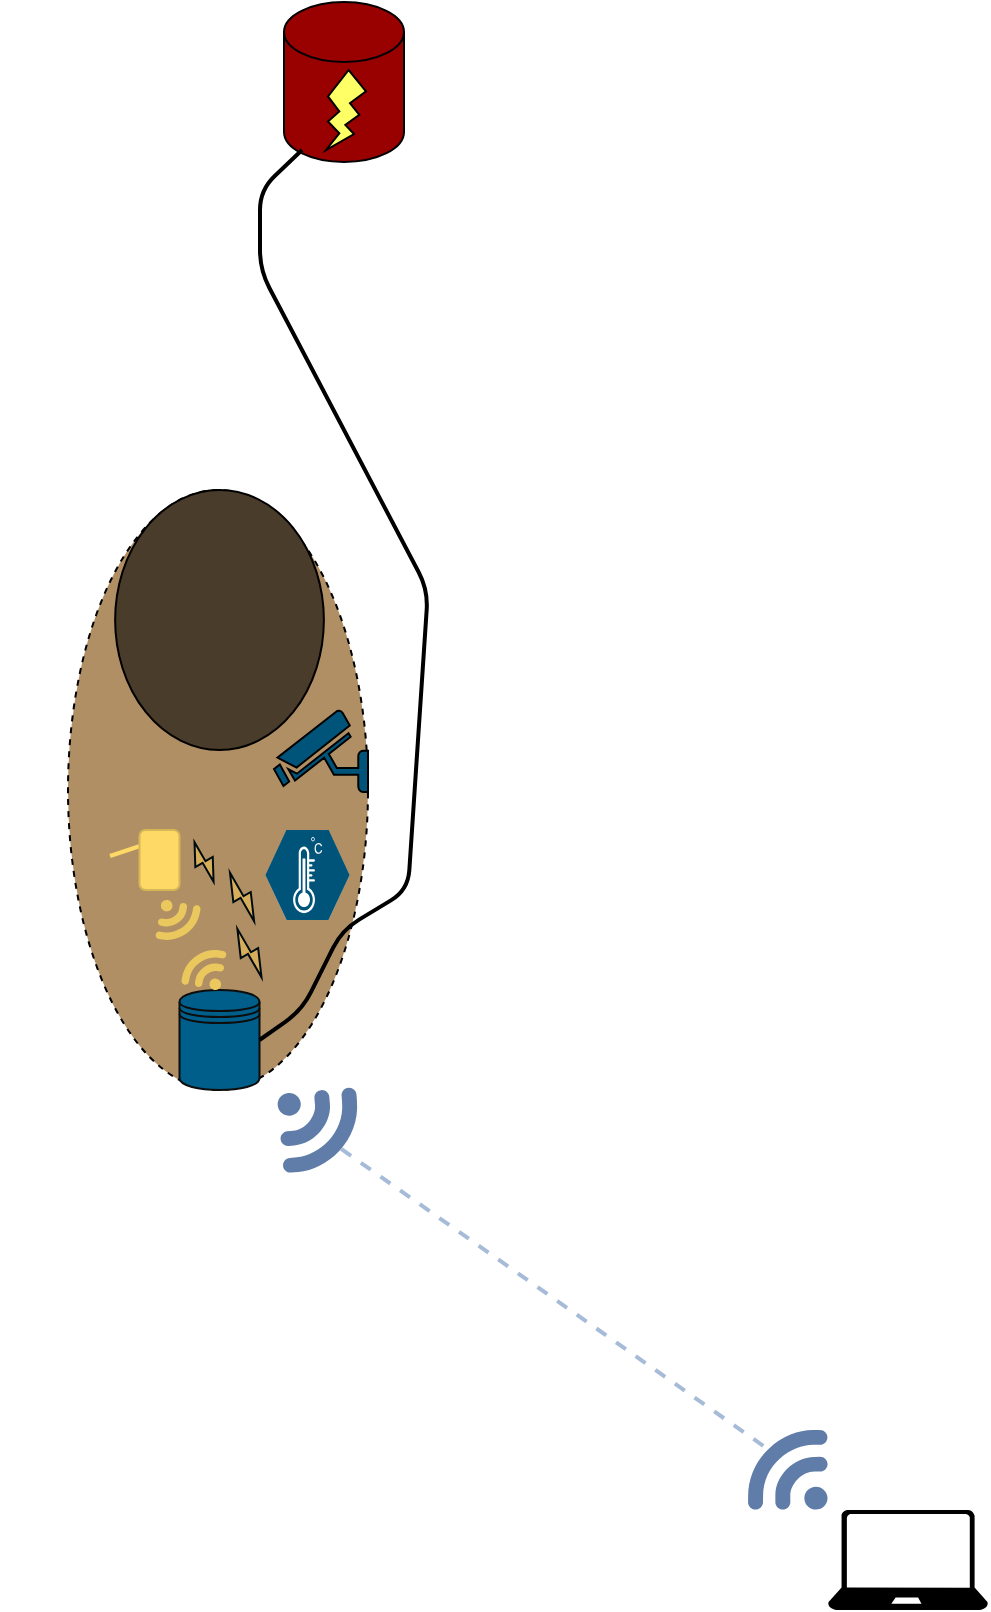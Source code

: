 <mxfile version="15.4.0" type="device"><diagram id="xRCG7YhJR6OvEbT1JSHA" name="Page-1"><mxGraphModel dx="2554" dy="2088" grid="1" gridSize="10" guides="1" tooltips="1" connect="1" arrows="1" fold="1" page="1" pageScale="1" pageWidth="850" pageHeight="1100" math="0" shadow="0"><root><mxCell id="0"/><mxCell id="1" parent="0"/><mxCell id="czk4y8vHE9rwHhRwFxrm-13" value="" style="shape=cylinder3;whiteSpace=wrap;html=1;boundedLbl=1;backgroundOutline=1;size=15;fillColor=#990000;" parent="1" vertex="1"><mxGeometry x="-312" y="-74" width="60" height="80" as="geometry"/></mxCell><mxCell id="czk4y8vHE9rwHhRwFxrm-9" value="" style="ellipse;whiteSpace=wrap;html=1;direction=south;rotation=0;dashed=1;fillColor=#B08F65;perimeterSpacing=2;" parent="1" vertex="1"><mxGeometry x="-420" y="170" width="150" height="300" as="geometry"/></mxCell><mxCell id="czk4y8vHE9rwHhRwFxrm-14" value="" style="verticalLabelPosition=bottom;verticalAlign=top;html=1;shape=mxgraph.basic.flash;fillColor=#FFFF66;" parent="1" vertex="1"><mxGeometry x="-291" y="-40" width="20" height="40" as="geometry"/></mxCell><mxCell id="czk4y8vHE9rwHhRwFxrm-18" value="" style="shape=datastore;whiteSpace=wrap;html=1;strokeColor=#0D0D0D;fillColor=#005F8A;" parent="1" vertex="1"><mxGeometry x="-364.25" y="420" width="40" height="50" as="geometry"/></mxCell><mxCell id="czk4y8vHE9rwHhRwFxrm-23" value="" style="ellipse;whiteSpace=wrap;html=1;fillColor=#4A3C2A;" parent="1" vertex="1"><mxGeometry x="-396.43" y="170" width="104.37" height="130" as="geometry"/></mxCell><mxCell id="czk4y8vHE9rwHhRwFxrm-28" value="" style="endArrow=none;html=1;fillColor=#005073;exitX=1;exitY=0.5;exitDx=0;exitDy=0;strokeWidth=2;" parent="1" source="czk4y8vHE9rwHhRwFxrm-18" edge="1"><mxGeometry width="50" height="50" relative="1" as="geometry"><mxPoint x="-270" y="230" as="sourcePoint"/><mxPoint x="-303" as="targetPoint"/><Array as="points"><mxPoint x="-303" y="430"/><mxPoint x="-283" y="390"/><mxPoint x="-250" y="370"/><mxPoint x="-240" y="220"/><mxPoint x="-324" y="60"/><mxPoint x="-324" y="20"/></Array></mxGeometry></mxCell><mxCell id="czk4y8vHE9rwHhRwFxrm-29" value="" style="shape=image;verticalLabelPosition=bottom;labelBackgroundColor=#ffffff;verticalAlign=top;aspect=fixed;imageAspect=0;image=https://media.discordapp.net/attachments/813797065654140941/838245597747871744/woodpecker.png;flipH=1;rotation=356;" parent="1" vertex="1"><mxGeometry x="-450" y="307" width="114" height="114" as="geometry"/></mxCell><mxCell id="czk4y8vHE9rwHhRwFxrm-35" value="" style="points=[[0.005,0.09,0],[0.08,0,0],[0.76,0.25,0],[1,0.92,0],[0.91,0.995,0],[0.57,0.995,0],[0.045,0.955,0],[0.005,0.43,0]];verticalLabelPosition=bottom;html=1;verticalAlign=top;aspect=fixed;align=center;pointerEvents=1;shape=mxgraph.cisco19.3g_4g_indicator;strokeColor=none;rotation=100;fillColor=#EBC85E;" parent="1" vertex="1"><mxGeometry x="-375" y="376" width="20" height="20" as="geometry"/></mxCell><mxCell id="czk4y8vHE9rwHhRwFxrm-36" value="" style="endArrow=none;html=1;fillColor=#005073;strokeColor=#FFD966;strokeWidth=2;" parent="1" edge="1"><mxGeometry width="50" height="50" relative="1" as="geometry"><mxPoint x="-369" y="343" as="sourcePoint"/><mxPoint x="-399" y="353" as="targetPoint"/></mxGeometry></mxCell><mxCell id="czk4y8vHE9rwHhRwFxrm-37" value="" style="rounded=1;whiteSpace=wrap;html=1;strokeColor=#d6b656;fillColor=#FFD966;" parent="1" vertex="1"><mxGeometry x="-384.25" y="340" width="20" height="30" as="geometry"/></mxCell><mxCell id="czk4y8vHE9rwHhRwFxrm-39" value="" style="points=[[0.005,0.09,0],[0.08,0,0],[0.76,0.25,0],[1,0.92,0],[0.91,0.995,0],[0.57,0.995,0],[0.045,0.955,0],[0.005,0.43,0]];verticalLabelPosition=bottom;html=1;verticalAlign=top;aspect=fixed;align=center;pointerEvents=1;shape=mxgraph.cisco19.3g_4g_indicator;strokeColor=none;rotation=-80;fillColor=#EBC85E;" parent="1" vertex="1"><mxGeometry x="-362" y="399" width="20" height="20" as="geometry"/></mxCell><mxCell id="czk4y8vHE9rwHhRwFxrm-41" value="" style="html=1;verticalLabelPosition=bottom;align=center;labelBackgroundColor=#ffffff;verticalAlign=top;strokeWidth=1;shadow=0;dashed=0;shape=mxgraph.ios7.icons.flash;gradientColor=none;strokeColor=#000B0F;fillColor=#D6AD5A;rotation=-30;" parent="1" vertex="1"><mxGeometry x="-357" y="345.01" width="10.05" height="21.97" as="geometry"/></mxCell><mxCell id="czk4y8vHE9rwHhRwFxrm-45" value="" style="html=1;verticalLabelPosition=bottom;align=center;labelBackgroundColor=#ffffff;verticalAlign=top;strokeWidth=1;shadow=0;dashed=0;shape=mxgraph.ios7.icons.flash;gradientColor=none;strokeColor=#000B0F;fillColor=#D6AD5A;rotation=-30;" parent="1" vertex="1"><mxGeometry x="-338" y="360" width="10.05" height="27.03" as="geometry"/></mxCell><mxCell id="czk4y8vHE9rwHhRwFxrm-46" value="" style="html=1;verticalLabelPosition=bottom;align=center;labelBackgroundColor=#ffffff;verticalAlign=top;strokeWidth=1;shadow=0;dashed=0;shape=mxgraph.ios7.icons.flash;gradientColor=none;strokeColor=#000B0F;fillColor=#D6AD5A;rotation=-30;" parent="1" vertex="1"><mxGeometry x="-334.3" y="388.03" width="10.05" height="27.03" as="geometry"/></mxCell><mxCell id="czk4y8vHE9rwHhRwFxrm-52" value="" style="verticalLabelPosition=bottom;html=1;strokeColor=#ffffff;verticalAlign=top;align=center;points=[[0,0.5,0],[0.125,0.25,0],[0.25,0,0],[0.5,0,0],[0.75,0,0],[0.875,0.25,0],[1,0.5,0],[0.875,0.75,0],[0.75,1,0],[0.5,1,0],[0.125,0.75,0]];pointerEvents=1;shape=mxgraph.cisco_safe.compositeIcon;bgIcon=mxgraph.cisco_safe.design.blank_device;resIcon=mxgraph.cisco_safe.design.sensor;gradientColor=#ffffff;fillColor=#00547A;" parent="1" vertex="1"><mxGeometry x="-321.25" y="340" width="42" height="45" as="geometry"/></mxCell><mxCell id="czk4y8vHE9rwHhRwFxrm-59" value="" style="fontColor=#0066CC;verticalAlign=top;verticalLabelPosition=bottom;labelPosition=center;align=center;html=1;outlineConnect=0;gradientColor=none;gradientDirection=north;strokeWidth=2;shape=mxgraph.networks.security_camera;fillColor=#00547A;flipH=1;" parent="1" vertex="1"><mxGeometry x="-317" y="280" width="47" height="41" as="geometry"/></mxCell><mxCell id="cpH3ylqqBi53Wzbi43_2-1" value="" style="verticalLabelPosition=bottom;html=1;verticalAlign=top;align=center;strokeColor=none;fillColor=#000000;shape=mxgraph.azure.laptop;pointerEvents=1;" vertex="1" parent="1"><mxGeometry x="-40" y="680" width="80" height="50" as="geometry"/></mxCell><mxCell id="cpH3ylqqBi53Wzbi43_2-2" style="rounded=0;orthogonalLoop=1;jettySize=auto;html=1;exitX=0.76;exitY=0.25;exitDx=0;exitDy=0;exitPerimeter=0;entryX=0.76;entryY=0.25;entryDx=0;entryDy=0;entryPerimeter=0;dashed=1;strokeWidth=2;endArrow=none;endFill=0;jumpSize=10;jumpStyle=gap;opacity=60;fillColor=#dae8fc;strokeColor=#6c8ebf;" edge="1" parent="1" source="cpH3ylqqBi53Wzbi43_2-3" target="cpH3ylqqBi53Wzbi43_2-4"><mxGeometry relative="1" as="geometry"/></mxCell><mxCell id="cpH3ylqqBi53Wzbi43_2-3" value="" style="points=[[0.005,0.09,0],[0.08,0,0],[0.76,0.25,0],[1,0.92,0],[0.91,0.995,0],[0.57,0.995,0],[0.045,0.955,0],[0.005,0.43,0]];verticalLabelPosition=bottom;html=1;verticalAlign=top;aspect=fixed;align=center;pointerEvents=1;shape=mxgraph.cisco19.3g_4g_indicator;strokeColor=#6C8EBF;rotation=85;fillColor=#5F7DA8;" vertex="1" parent="1"><mxGeometry x="-314.25" y="470" width="40" height="40" as="geometry"/></mxCell><mxCell id="cpH3ylqqBi53Wzbi43_2-4" value="" style="points=[[0.005,0.09,0],[0.08,0,0],[0.76,0.25,0],[1,0.92,0],[0.91,0.995,0],[0.57,0.995,0],[0.045,0.955,0],[0.005,0.43,0]];verticalLabelPosition=bottom;html=1;verticalAlign=top;aspect=fixed;align=center;pointerEvents=1;shape=mxgraph.cisco19.3g_4g_indicator;strokeColor=#6C8EBF;rotation=-90;fillColor=#5F7DA8;" vertex="1" parent="1"><mxGeometry x="-80" y="640" width="40" height="40" as="geometry"/></mxCell></root></mxGraphModel></diagram></mxfile>